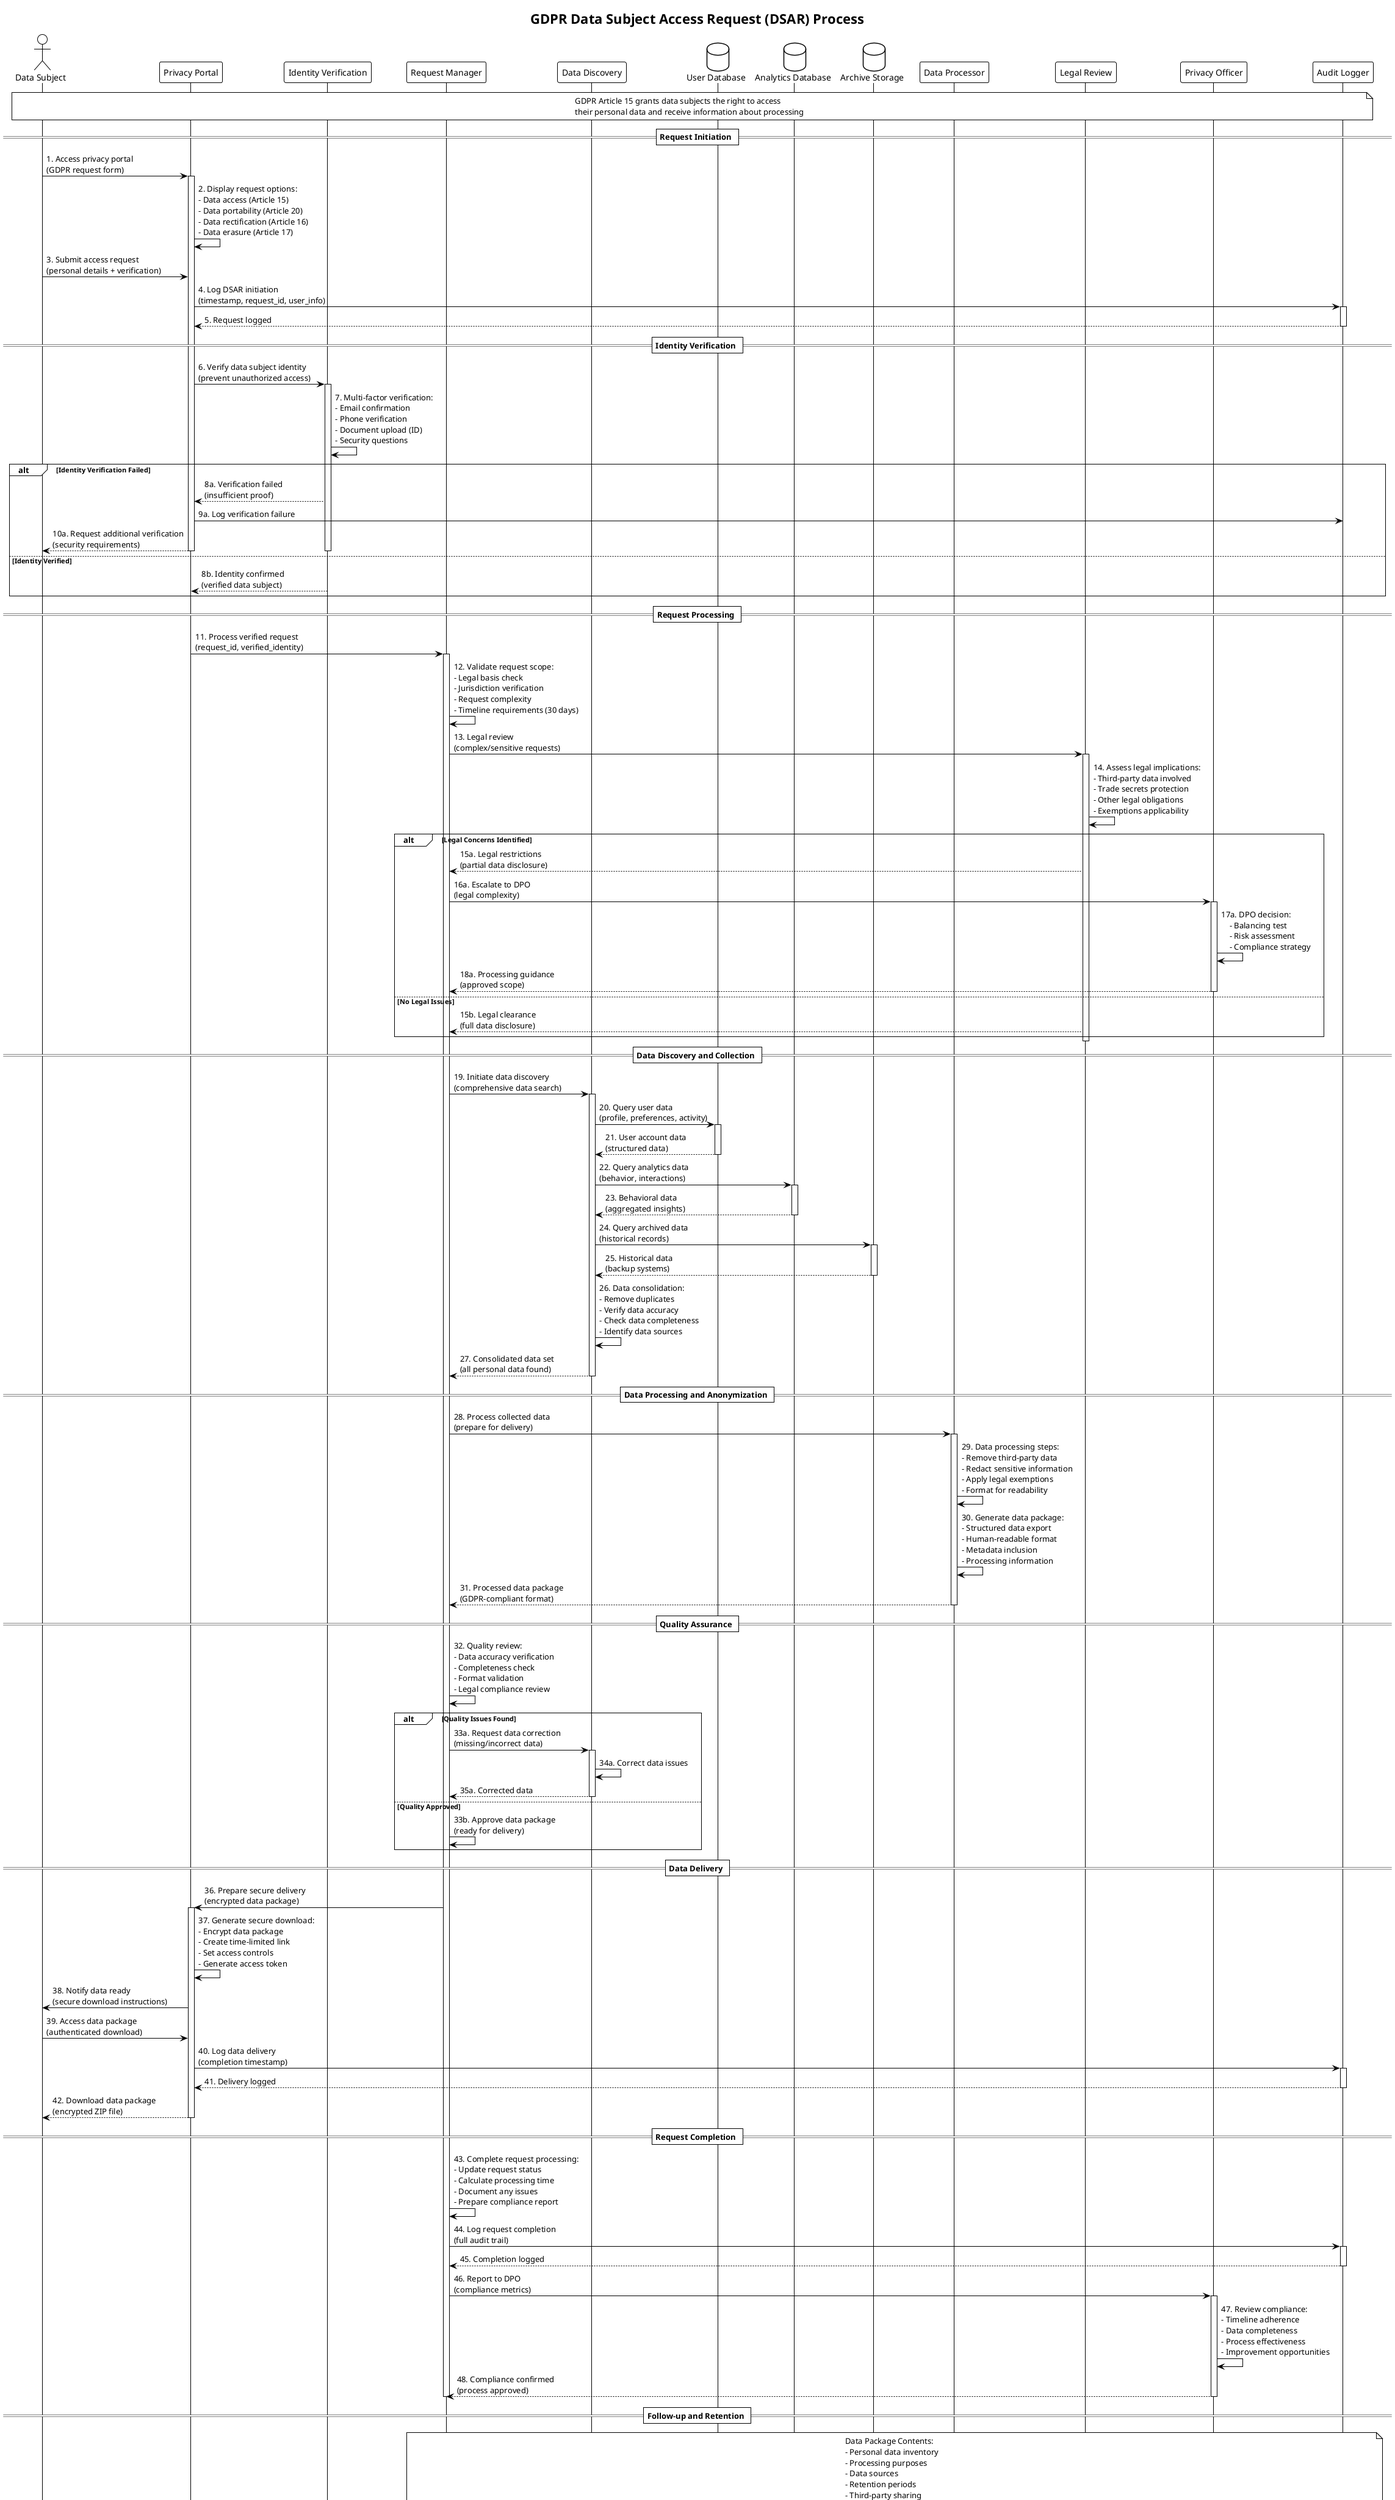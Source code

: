 @startuml
!theme plain
title GDPR Data Subject Access Request (DSAR) Process

actor "Data Subject" as user
participant "Privacy Portal" as portal
participant "Identity Verification" as idv
participant "Request Manager" as manager
participant "Data Discovery" as discovery
database "User Database" as userdb
database "Analytics Database" as analytics
database "Archive Storage" as archive
participant "Data Processor" as processor
participant "Legal Review" as legal
participant "Privacy Officer" as dpo
participant "Audit Logger" as audit

note over user, audit
  GDPR Article 15 grants data subjects the right to access
  their personal data and receive information about processing
end note

== Request Initiation ==

user -> portal: 1. Access privacy portal\n(GDPR request form)
activate portal

portal -> portal: 2. Display request options:\n- Data access (Article 15)\n- Data portability (Article 20)\n- Data rectification (Article 16)\n- Data erasure (Article 17)

user -> portal: 3. Submit access request\n(personal details + verification)

portal -> audit: 4. Log DSAR initiation\n(timestamp, request_id, user_info)
activate audit
audit --> portal: 5. Request logged
deactivate audit

== Identity Verification ==

portal -> idv: 6. Verify data subject identity\n(prevent unauthorized access)
activate idv

idv -> idv: 7. Multi-factor verification:\n- Email confirmation\n- Phone verification\n- Document upload (ID)\n- Security questions

alt Identity Verification Failed
    idv --> portal: 8a. Verification failed\n(insufficient proof)
    portal -> audit: 9a. Log verification failure
    portal --> user: 10a. Request additional verification\n(security requirements)
    deactivate idv
    deactivate portal
else Identity Verified
    idv --> portal: 8b. Identity confirmed\n(verified data subject)
    deactivate idv
end

== Request Processing ==

portal -> manager: 11. Process verified request\n(request_id, verified_identity)
activate manager

manager -> manager: 12. Validate request scope:\n- Legal basis check\n- Jurisdiction verification\n- Request complexity\n- Timeline requirements (30 days)

manager -> legal: 13. Legal review\n(complex/sensitive requests)
activate legal

legal -> legal: 14. Assess legal implications:\n- Third-party data involved\n- Trade secrets protection\n- Other legal obligations\n- Exemptions applicability

alt Legal Concerns Identified
    legal --> manager: 15a. Legal restrictions\n(partial data disclosure)
    manager -> dpo: 16a. Escalate to DPO\n(legal complexity)
    activate dpo
    dpo -> dpo: 17a. DPO decision:\n    - Balancing test\n    - Risk assessment\n    - Compliance strategy
    dpo --> manager: 18a. Processing guidance\n(approved scope)
    deactivate dpo
else No Legal Issues
    legal --> manager: 15b. Legal clearance\n(full data disclosure)
end

deactivate legal

== Data Discovery and Collection ==

manager -> discovery: 19. Initiate data discovery\n(comprehensive data search)
activate discovery

discovery -> userdb: 20. Query user data\n(profile, preferences, activity)
activate userdb
userdb --> discovery: 21. User account data\n(structured data)
deactivate userdb

discovery -> analytics: 22. Query analytics data\n(behavior, interactions)
activate analytics
analytics --> discovery: 23. Behavioral data\n(aggregated insights)
deactivate analytics

discovery -> archive: 24. Query archived data\n(historical records)
activate archive
archive --> discovery: 25. Historical data\n(backup systems)
deactivate archive

discovery -> discovery: 26. Data consolidation:\n- Remove duplicates\n- Verify data accuracy\n- Check data completeness\n- Identify data sources

discovery --> manager: 27. Consolidated data set\n(all personal data found)
deactivate discovery

== Data Processing and Anonymization ==

manager -> processor: 28. Process collected data\n(prepare for delivery)
activate processor

processor -> processor: 29. Data processing steps:\n- Remove third-party data\n- Redact sensitive information\n- Apply legal exemptions\n- Format for readability

processor -> processor: 30. Generate data package:\n- Structured data export\n- Human-readable format\n- Metadata inclusion\n- Processing information

processor --> manager: 31. Processed data package\n(GDPR-compliant format)
deactivate processor

== Quality Assurance ==

manager -> manager: 32. Quality review:\n- Data accuracy verification\n- Completeness check\n- Format validation\n- Legal compliance review

alt Quality Issues Found
    manager -> discovery: 33a. Request data correction\n(missing/incorrect data)
    activate discovery
    discovery -> discovery: 34a. Correct data issues
    discovery --> manager: 35a. Corrected data
    deactivate discovery
else Quality Approved
    manager -> manager: 33b. Approve data package\n(ready for delivery)
end

== Data Delivery ==

manager -> portal: 36. Prepare secure delivery\n(encrypted data package)
activate portal

portal -> portal: 37. Generate secure download:\n- Encrypt data package\n- Create time-limited link\n- Set access controls\n- Generate access token

portal -> user: 38. Notify data ready\n(secure download instructions)

user -> portal: 39. Access data package\n(authenticated download)

portal -> audit: 40. Log data delivery\n(completion timestamp)
activate audit
audit --> portal: 41. Delivery logged
deactivate audit

portal --> user: 42. Download data package\n(encrypted ZIP file)
deactivate portal

== Request Completion ==

manager -> manager: 43. Complete request processing:\n- Update request status\n- Calculate processing time\n- Document any issues\n- Prepare compliance report

manager -> audit: 44. Log request completion\n(full audit trail)
activate audit
audit --> manager: 45. Completion logged
deactivate audit

manager -> dpo: 46. Report to DPO\n(compliance metrics)
activate dpo

dpo -> dpo: 47. Review compliance:\n- Timeline adherence\n- Data completeness\n- Process effectiveness\n- Improvement opportunities

dpo --> manager: 48. Compliance confirmed\n(process approved)
deactivate dpo

deactivate manager

== Follow-up and Retention ==

note over manager, audit
  Data Package Contents:
  - Personal data inventory
  - Processing purposes
  - Data sources
  - Retention periods
  - Third-party sharing
  - Data transfers
end note

manager -> manager: 49. Retention management:\n- Store request records (3 years)\n- Delete temporary data copies\n- Update data inventory\n- Monitor for corrections

alt User Requests Corrections
    user -> portal: 50a. Submit correction request\n(Article 16 - rectification)
    activate portal
    portal -> manager: 51a. Process correction\n(update personal data)
    activate manager
    manager -> userdb: 52a. Update user data
    manager --> portal: 53a. Corrections applied
    deactivate manager
    portal --> user: 54a. Confirmation sent
    deactivate portal
else No Further Action
    manager -> manager: 50b. Monitor for future requests\n(ongoing compliance)
end

note right of idv
  Identity Verification:
  - Multi-factor authentication
  - Document verification
  - Biometric confirmation
  - Risk-based assessment
  - Fraud prevention
end note

note right of discovery
  Data Discovery Scope:
  - Production databases
  - Data warehouses
  - Backup systems
  - Log files
  - Third-party systems
  - Cloud storage
end note

note left of processor
  Data Processing:
  - Pseudonymization
  - Anonymization
  - Redaction
  - Format conversion
  - Metadata enrichment
  - Quality assurance
end note

note left of legal
  Legal Considerations:
  - Trade secrets protection
  - Third-party rights
  - National security exemptions
  - Ongoing legal proceedings
  - Regulatory restrictions
end note

@enduml